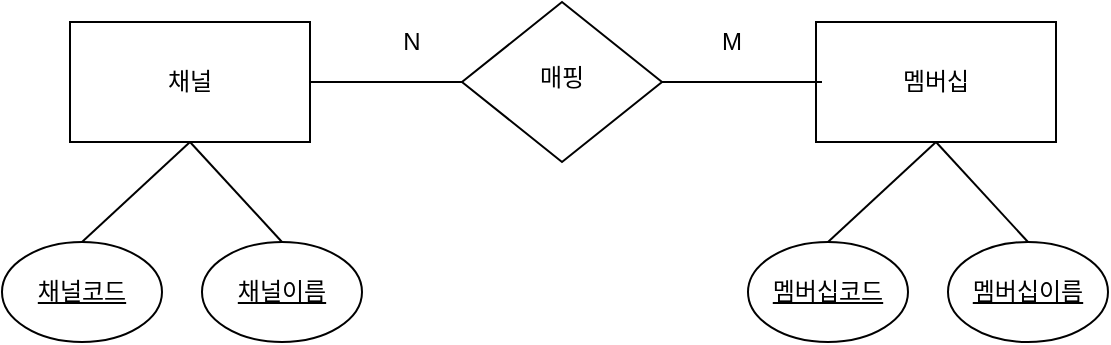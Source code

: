 <mxfile version="20.0.1" type="github">
  <diagram id="C5RBs43oDa-KdzZeNtuy" name="Page-1">
    <mxGraphModel dx="1662" dy="762" grid="1" gridSize="10" guides="1" tooltips="1" connect="1" arrows="1" fold="1" page="1" pageScale="1" pageWidth="827" pageHeight="1169" math="0" shadow="0">
      <root>
        <mxCell id="WIyWlLk6GJQsqaUBKTNV-0" />
        <mxCell id="WIyWlLk6GJQsqaUBKTNV-1" parent="WIyWlLk6GJQsqaUBKTNV-0" />
        <mxCell id="WIyWlLk6GJQsqaUBKTNV-6" value="매핑" style="rhombus;whiteSpace=wrap;html=1;shadow=0;fontFamily=Helvetica;fontSize=12;align=center;strokeWidth=1;spacing=6;spacingTop=-4;" parent="WIyWlLk6GJQsqaUBKTNV-1" vertex="1">
          <mxGeometry x="300" y="240" width="100" height="80" as="geometry" />
        </mxCell>
        <mxCell id="4q6ymWTk0w80l1iQ2Jg6-3" value="N" style="text;html=1;strokeColor=none;fillColor=none;align=center;verticalAlign=middle;whiteSpace=wrap;rounded=0;" parent="WIyWlLk6GJQsqaUBKTNV-1" vertex="1">
          <mxGeometry x="250" y="250" width="50" height="20" as="geometry" />
        </mxCell>
        <mxCell id="4q6ymWTk0w80l1iQ2Jg6-6" value="채널" style="rounded=0;whiteSpace=wrap;html=1;" parent="WIyWlLk6GJQsqaUBKTNV-1" vertex="1">
          <mxGeometry x="104" y="250" width="120" height="60" as="geometry" />
        </mxCell>
        <mxCell id="b1o6msCtsk1UACjhmxPi-0" value="" style="endArrow=none;html=1;rounded=0;exitX=1;exitY=0.5;exitDx=0;exitDy=0;entryX=0;entryY=0.5;entryDx=0;entryDy=0;" edge="1" parent="WIyWlLk6GJQsqaUBKTNV-1" source="4q6ymWTk0w80l1iQ2Jg6-6" target="WIyWlLk6GJQsqaUBKTNV-6">
          <mxGeometry width="50" height="50" relative="1" as="geometry">
            <mxPoint x="390" y="370" as="sourcePoint" />
            <mxPoint x="440" y="320" as="targetPoint" />
          </mxGeometry>
        </mxCell>
        <mxCell id="b1o6msCtsk1UACjhmxPi-1" value="&lt;u&gt;채널코드&lt;/u&gt;" style="ellipse;whiteSpace=wrap;html=1;" vertex="1" parent="WIyWlLk6GJQsqaUBKTNV-1">
          <mxGeometry x="70" y="360" width="80" height="50" as="geometry" />
        </mxCell>
        <mxCell id="b1o6msCtsk1UACjhmxPi-2" value="&lt;u&gt;채널이름&lt;/u&gt;" style="ellipse;whiteSpace=wrap;html=1;" vertex="1" parent="WIyWlLk6GJQsqaUBKTNV-1">
          <mxGeometry x="170" y="360" width="80" height="50" as="geometry" />
        </mxCell>
        <mxCell id="b1o6msCtsk1UACjhmxPi-3" value="" style="endArrow=none;html=1;rounded=0;entryX=0.5;entryY=1;entryDx=0;entryDy=0;exitX=0.5;exitY=0;exitDx=0;exitDy=0;" edge="1" parent="WIyWlLk6GJQsqaUBKTNV-1" source="b1o6msCtsk1UACjhmxPi-2" target="4q6ymWTk0w80l1iQ2Jg6-6">
          <mxGeometry width="50" height="50" relative="1" as="geometry">
            <mxPoint x="390" y="370" as="sourcePoint" />
            <mxPoint x="440" y="320" as="targetPoint" />
          </mxGeometry>
        </mxCell>
        <mxCell id="b1o6msCtsk1UACjhmxPi-4" value="" style="endArrow=none;html=1;rounded=0;exitX=0.5;exitY=0;exitDx=0;exitDy=0;entryX=0.5;entryY=1;entryDx=0;entryDy=0;" edge="1" parent="WIyWlLk6GJQsqaUBKTNV-1" source="b1o6msCtsk1UACjhmxPi-1" target="4q6ymWTk0w80l1iQ2Jg6-6">
          <mxGeometry width="50" height="50" relative="1" as="geometry">
            <mxPoint x="220" y="370" as="sourcePoint" />
            <mxPoint x="170" y="320" as="targetPoint" />
          </mxGeometry>
        </mxCell>
        <mxCell id="b1o6msCtsk1UACjhmxPi-5" value="멤버십" style="rounded=0;whiteSpace=wrap;html=1;" vertex="1" parent="WIyWlLk6GJQsqaUBKTNV-1">
          <mxGeometry x="477" y="250" width="120" height="60" as="geometry" />
        </mxCell>
        <mxCell id="b1o6msCtsk1UACjhmxPi-6" value="&lt;u&gt;멤버십코드&lt;/u&gt;" style="ellipse;whiteSpace=wrap;html=1;" vertex="1" parent="WIyWlLk6GJQsqaUBKTNV-1">
          <mxGeometry x="443" y="360" width="80" height="50" as="geometry" />
        </mxCell>
        <mxCell id="b1o6msCtsk1UACjhmxPi-7" value="&lt;u&gt;멤버십이름&lt;/u&gt;" style="ellipse;whiteSpace=wrap;html=1;" vertex="1" parent="WIyWlLk6GJQsqaUBKTNV-1">
          <mxGeometry x="543" y="360" width="80" height="50" as="geometry" />
        </mxCell>
        <mxCell id="b1o6msCtsk1UACjhmxPi-8" value="" style="endArrow=none;html=1;rounded=0;entryX=0.5;entryY=1;entryDx=0;entryDy=0;exitX=0.5;exitY=0;exitDx=0;exitDy=0;" edge="1" parent="WIyWlLk6GJQsqaUBKTNV-1" source="b1o6msCtsk1UACjhmxPi-7" target="b1o6msCtsk1UACjhmxPi-5">
          <mxGeometry width="50" height="50" relative="1" as="geometry">
            <mxPoint x="763" y="370" as="sourcePoint" />
            <mxPoint x="813" y="320" as="targetPoint" />
          </mxGeometry>
        </mxCell>
        <mxCell id="b1o6msCtsk1UACjhmxPi-9" value="" style="endArrow=none;html=1;rounded=0;exitX=0.5;exitY=0;exitDx=0;exitDy=0;entryX=0.5;entryY=1;entryDx=0;entryDy=0;" edge="1" parent="WIyWlLk6GJQsqaUBKTNV-1" source="b1o6msCtsk1UACjhmxPi-6" target="b1o6msCtsk1UACjhmxPi-5">
          <mxGeometry width="50" height="50" relative="1" as="geometry">
            <mxPoint x="593" y="370" as="sourcePoint" />
            <mxPoint x="543" y="320" as="targetPoint" />
          </mxGeometry>
        </mxCell>
        <mxCell id="b1o6msCtsk1UACjhmxPi-10" value="M" style="text;html=1;strokeColor=none;fillColor=none;align=center;verticalAlign=middle;whiteSpace=wrap;rounded=0;" vertex="1" parent="WIyWlLk6GJQsqaUBKTNV-1">
          <mxGeometry x="410" y="250" width="50" height="20" as="geometry" />
        </mxCell>
        <mxCell id="b1o6msCtsk1UACjhmxPi-11" value="" style="endArrow=none;html=1;rounded=0;exitX=1;exitY=0.5;exitDx=0;exitDy=0;" edge="1" parent="WIyWlLk6GJQsqaUBKTNV-1">
          <mxGeometry width="50" height="50" relative="1" as="geometry">
            <mxPoint x="400" y="280" as="sourcePoint" />
            <mxPoint x="480" y="280" as="targetPoint" />
          </mxGeometry>
        </mxCell>
      </root>
    </mxGraphModel>
  </diagram>
</mxfile>
